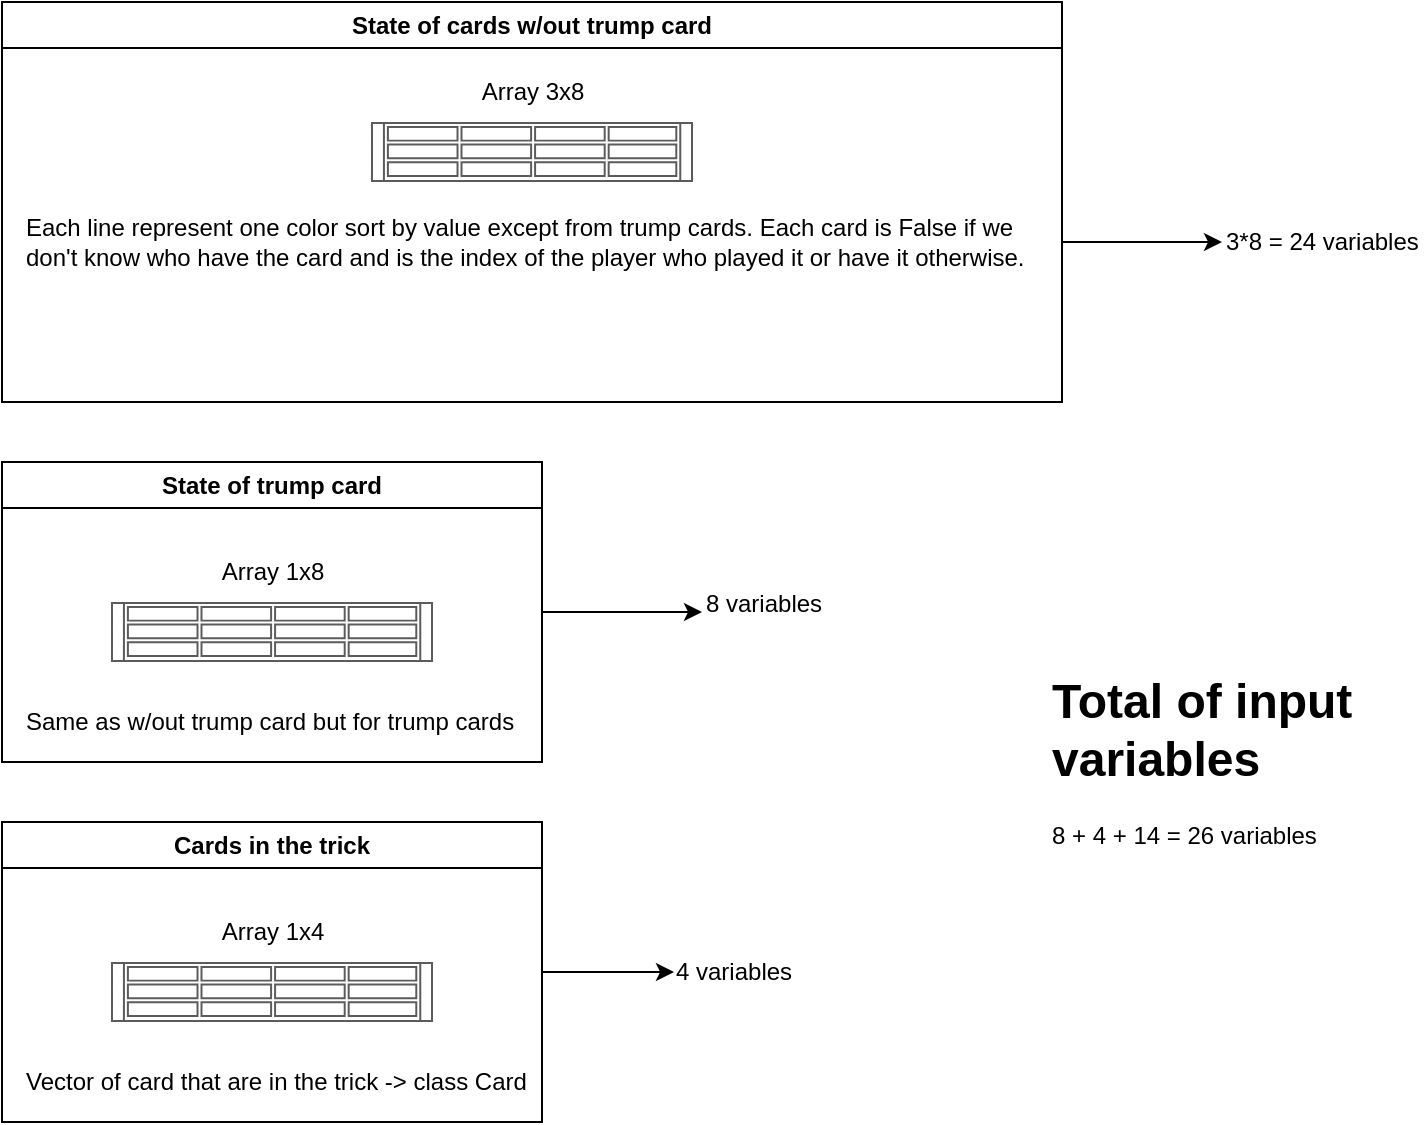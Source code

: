<mxfile version="20.7.3" type="github">
  <diagram id="P9NDywGPbr0W-xS4hxjc" name="Page-1">
    <mxGraphModel dx="1369" dy="647" grid="1" gridSize="10" guides="1" tooltips="1" connect="1" arrows="1" fold="1" page="1" pageScale="1" pageWidth="850" pageHeight="1100" math="0" shadow="0">
      <root>
        <mxCell id="0" />
        <mxCell id="1" parent="0" />
        <mxCell id="vXzIw3CqGGfsxf80SK9W-9" value="State of cards w/out trump card" style="swimlane;whiteSpace=wrap;html=1;startSize=23;" vertex="1" parent="1">
          <mxGeometry x="30" y="40" width="530" height="200" as="geometry" />
        </mxCell>
        <mxCell id="vXzIw3CqGGfsxf80SK9W-11" value="Array 3x8" style="text;html=1;align=center;verticalAlign=middle;resizable=0;points=[];autosize=1;strokeColor=none;fillColor=none;" vertex="1" parent="vXzIw3CqGGfsxf80SK9W-9">
          <mxGeometry x="230" y="30" width="70" height="30" as="geometry" />
        </mxCell>
        <mxCell id="vXzIw3CqGGfsxf80SK9W-12" value="" style="shape=mxgraph.rack.oracle.sun_storage_2500-m2_array;html=1;labelPosition=right;align=left;spacingLeft=15;dashed=0;shadow=0;fillColor=#ffffff;" vertex="1" parent="vXzIw3CqGGfsxf80SK9W-9">
          <mxGeometry x="184.5" y="60" width="161" height="30" as="geometry" />
        </mxCell>
        <mxCell id="vXzIw3CqGGfsxf80SK9W-14" value="&lt;div align=&quot;left&quot;&gt;Each line represent one color sort by value except from trump cards. Each card is False if we &lt;br&gt;&lt;/div&gt;&lt;div align=&quot;left&quot;&gt;don&#39;t know who have the card and is the index of the player who played it or have it otherwise.&lt;br&gt;&lt;/div&gt;" style="text;html=1;align=left;verticalAlign=middle;resizable=1;points=[];strokeColor=none;fillColor=none;movable=1;rotatable=1;deletable=1;editable=1;connectable=1;" vertex="1" parent="vXzIw3CqGGfsxf80SK9W-9">
          <mxGeometry x="10" y="100" width="520" height="40" as="geometry" />
        </mxCell>
        <mxCell id="vXzIw3CqGGfsxf80SK9W-28" style="edgeStyle=orthogonalEdgeStyle;rounded=0;orthogonalLoop=1;jettySize=auto;html=1;entryX=0;entryY=0.6;entryDx=0;entryDy=0;entryPerimeter=0;" edge="1" parent="1" source="vXzIw3CqGGfsxf80SK9W-10" target="vXzIw3CqGGfsxf80SK9W-27">
          <mxGeometry relative="1" as="geometry" />
        </mxCell>
        <mxCell id="vXzIw3CqGGfsxf80SK9W-10" value="State of trump card" style="swimlane;whiteSpace=wrap;html=1;startSize=23;" vertex="1" parent="1">
          <mxGeometry x="30" y="270" width="270" height="150" as="geometry" />
        </mxCell>
        <mxCell id="vXzIw3CqGGfsxf80SK9W-16" value="Array 1x8" style="text;html=1;align=center;verticalAlign=middle;resizable=0;points=[];autosize=1;strokeColor=none;fillColor=none;" vertex="1" parent="vXzIw3CqGGfsxf80SK9W-10">
          <mxGeometry x="100" y="40" width="70" height="30" as="geometry" />
        </mxCell>
        <mxCell id="vXzIw3CqGGfsxf80SK9W-17" value="" style="shape=mxgraph.rack.oracle.sun_storage_2500-m2_array;html=1;labelPosition=right;align=left;spacingLeft=15;dashed=0;shadow=0;fillColor=#ffffff;" vertex="1" parent="vXzIw3CqGGfsxf80SK9W-10">
          <mxGeometry x="54.5" y="70" width="161" height="30" as="geometry" />
        </mxCell>
        <mxCell id="vXzIw3CqGGfsxf80SK9W-18" value="Same as w/out trump card but for trump cards" style="text;html=1;align=left;verticalAlign=middle;resizable=1;points=[];strokeColor=none;fillColor=none;movable=1;rotatable=1;deletable=1;editable=1;connectable=1;" vertex="1" parent="vXzIw3CqGGfsxf80SK9W-10">
          <mxGeometry x="10" y="110" width="520" height="40" as="geometry" />
        </mxCell>
        <mxCell id="vXzIw3CqGGfsxf80SK9W-19" value="3*8 = 24 variables" style="text;html=1;align=left;verticalAlign=middle;resizable=1;points=[];strokeColor=none;fillColor=none;movable=1;rotatable=1;deletable=1;editable=1;connectable=1;" vertex="1" parent="1">
          <mxGeometry x="640" y="140" width="100" height="40" as="geometry" />
        </mxCell>
        <mxCell id="vXzIw3CqGGfsxf80SK9W-20" value="" style="edgeStyle=orthogonalEdgeStyle;rounded=0;orthogonalLoop=1;jettySize=auto;html=1;" edge="1" parent="1" source="vXzIw3CqGGfsxf80SK9W-14" target="vXzIw3CqGGfsxf80SK9W-19">
          <mxGeometry relative="1" as="geometry" />
        </mxCell>
        <mxCell id="vXzIw3CqGGfsxf80SK9W-27" value="8 variables" style="text;html=1;align=left;verticalAlign=middle;resizable=1;points=[];strokeColor=none;fillColor=none;movable=1;rotatable=1;deletable=1;editable=1;connectable=1;" vertex="1" parent="1">
          <mxGeometry x="380" y="321" width="60" height="40" as="geometry" />
        </mxCell>
        <mxCell id="vXzIw3CqGGfsxf80SK9W-34" style="edgeStyle=orthogonalEdgeStyle;rounded=0;orthogonalLoop=1;jettySize=auto;html=1;entryX=0.017;entryY=0.5;entryDx=0;entryDy=0;entryPerimeter=0;" edge="1" parent="1" source="vXzIw3CqGGfsxf80SK9W-29" target="vXzIw3CqGGfsxf80SK9W-33">
          <mxGeometry relative="1" as="geometry" />
        </mxCell>
        <mxCell id="vXzIw3CqGGfsxf80SK9W-29" value="Cards in the trick" style="swimlane;whiteSpace=wrap;html=1;startSize=23;" vertex="1" parent="1">
          <mxGeometry x="30" y="450" width="270" height="150" as="geometry" />
        </mxCell>
        <mxCell id="vXzIw3CqGGfsxf80SK9W-30" value="Array 1x4" style="text;html=1;align=center;verticalAlign=middle;resizable=0;points=[];autosize=1;strokeColor=none;fillColor=none;" vertex="1" parent="vXzIw3CqGGfsxf80SK9W-29">
          <mxGeometry x="100" y="40" width="70" height="30" as="geometry" />
        </mxCell>
        <mxCell id="vXzIw3CqGGfsxf80SK9W-31" value="" style="shape=mxgraph.rack.oracle.sun_storage_2500-m2_array;html=1;labelPosition=right;align=left;spacingLeft=15;dashed=0;shadow=0;fillColor=#ffffff;" vertex="1" parent="vXzIw3CqGGfsxf80SK9W-29">
          <mxGeometry x="54.5" y="70" width="161" height="30" as="geometry" />
        </mxCell>
        <mxCell id="vXzIw3CqGGfsxf80SK9W-32" value="Vector of card that are in the trick -&amp;gt; class Card" style="text;html=1;align=left;verticalAlign=middle;resizable=1;points=[];strokeColor=none;fillColor=none;movable=1;rotatable=1;deletable=1;editable=1;connectable=1;" vertex="1" parent="vXzIw3CqGGfsxf80SK9W-29">
          <mxGeometry x="10" y="110" width="260" height="40" as="geometry" />
        </mxCell>
        <mxCell id="vXzIw3CqGGfsxf80SK9W-33" value="4 variables" style="text;html=1;align=left;verticalAlign=middle;resizable=1;points=[];strokeColor=none;fillColor=none;movable=1;rotatable=1;deletable=1;editable=1;connectable=1;" vertex="1" parent="1">
          <mxGeometry x="365" y="505" width="60" height="40" as="geometry" />
        </mxCell>
        <mxCell id="vXzIw3CqGGfsxf80SK9W-36" value="&lt;h1&gt;Total of input variables&lt;br&gt;&lt;/h1&gt;&lt;p&gt;8 + 4 + 14 = 26 variables&lt;br&gt;&lt;/p&gt;" style="text;html=1;strokeColor=none;fillColor=none;spacing=5;spacingTop=-20;whiteSpace=wrap;overflow=hidden;rounded=0;" vertex="1" parent="1">
          <mxGeometry x="550" y="370" width="190" height="120" as="geometry" />
        </mxCell>
      </root>
    </mxGraphModel>
  </diagram>
</mxfile>
